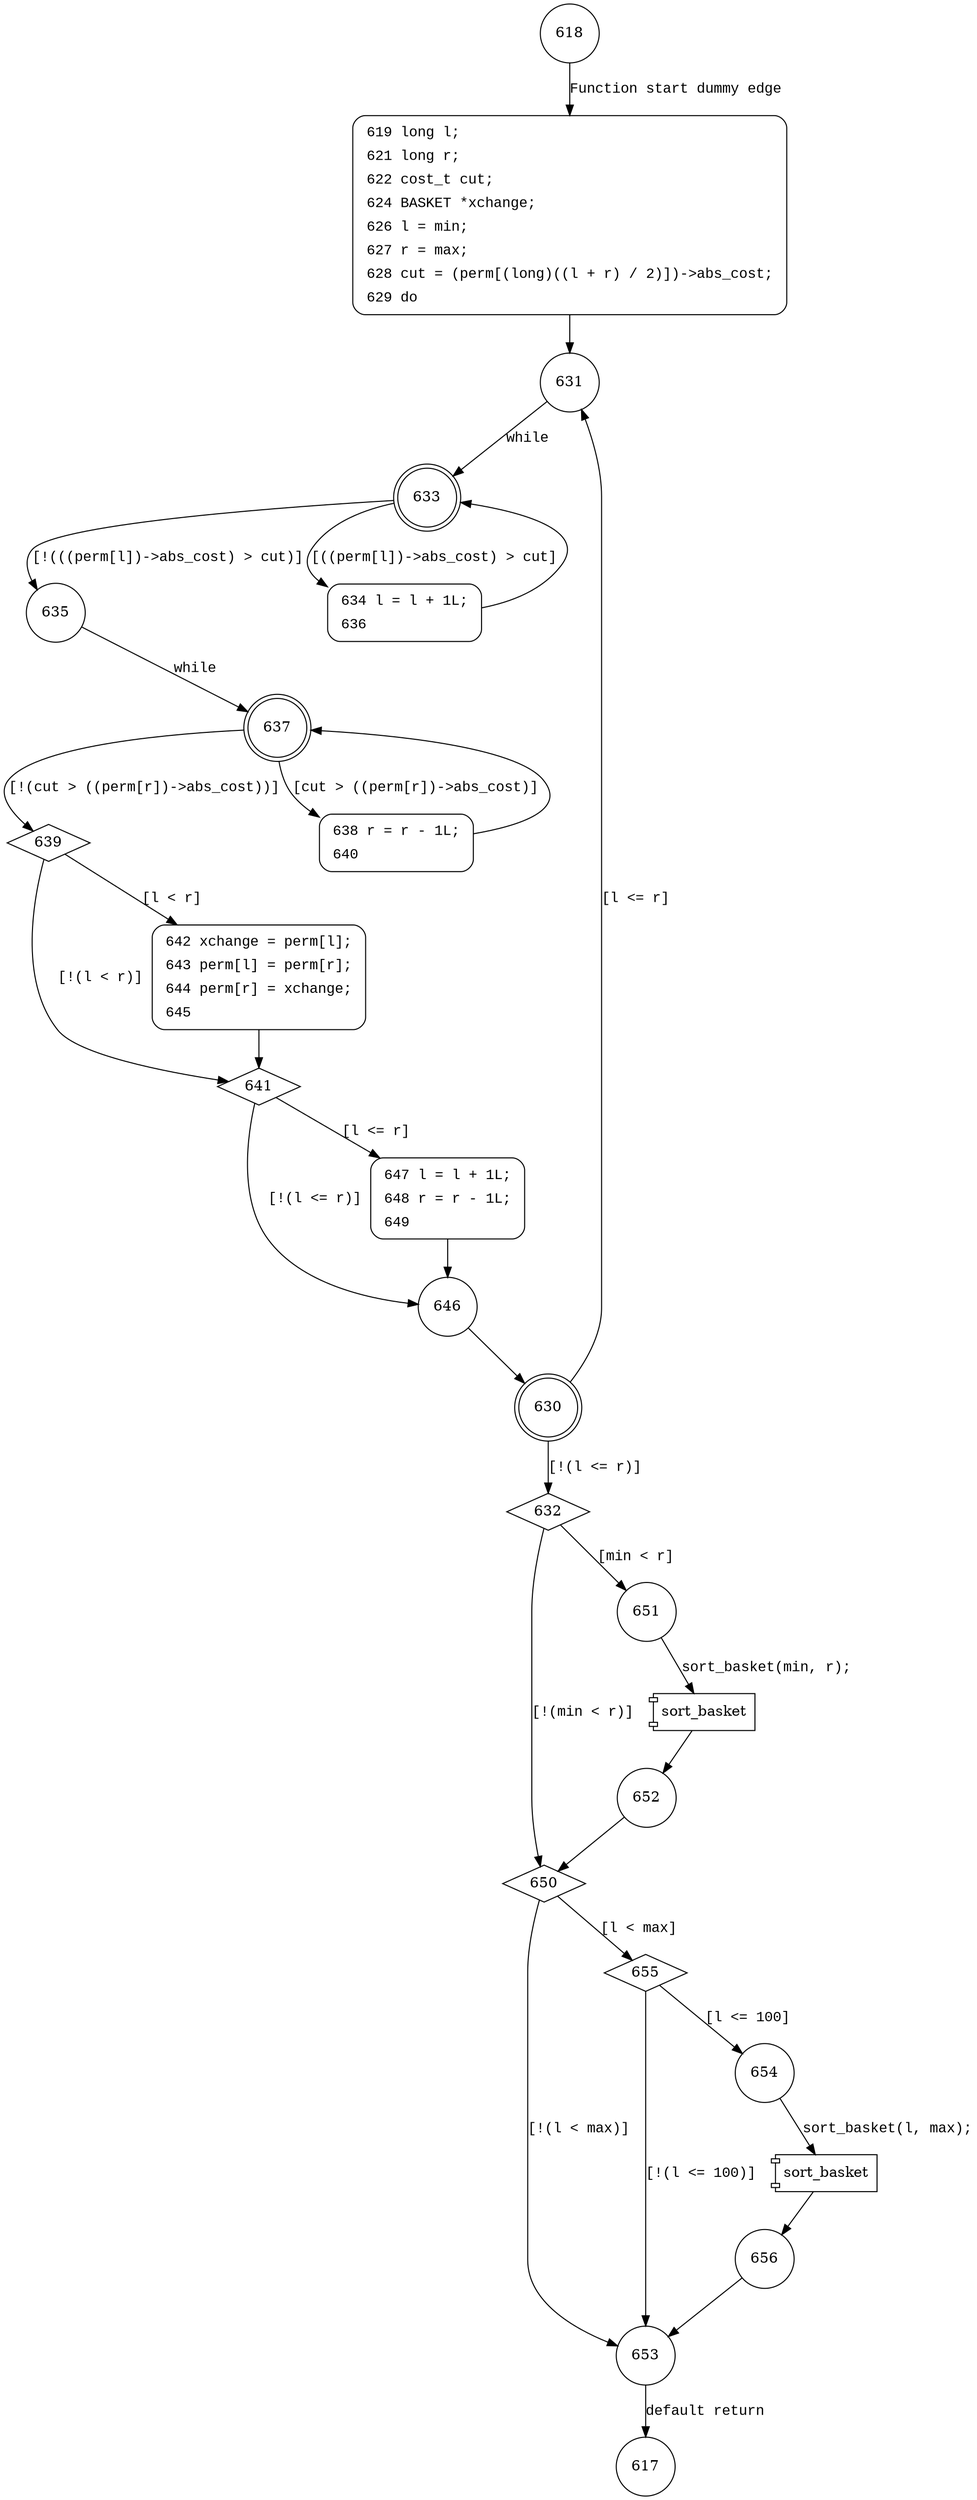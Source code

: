 digraph sort_basket {
618 [shape="circle"]
619 [shape="circle"]
631 [shape="circle"]
633 [shape="doublecircle"]
635 [shape="circle"]
634 [shape="circle"]
637 [shape="doublecircle"]
639 [shape="diamond"]
638 [shape="circle"]
641 [shape="diamond"]
642 [shape="circle"]
646 [shape="circle"]
647 [shape="circle"]
630 [shape="doublecircle"]
632 [shape="diamond"]
650 [shape="diamond"]
651 [shape="circle"]
652 [shape="circle"]
653 [shape="circle"]
655 [shape="diamond"]
654 [shape="circle"]
656 [shape="circle"]
617 [shape="circle"]
619 [style="filled,bold" penwidth="1" fillcolor="white" fontname="Courier New" shape="Mrecord" label=<<table border="0" cellborder="0" cellpadding="3" bgcolor="white"><tr><td align="right">619</td><td align="left">long l;</td></tr><tr><td align="right">621</td><td align="left">long r;</td></tr><tr><td align="right">622</td><td align="left">cost_t cut;</td></tr><tr><td align="right">624</td><td align="left">BASKET *xchange;</td></tr><tr><td align="right">626</td><td align="left">l = min;</td></tr><tr><td align="right">627</td><td align="left">r = max;</td></tr><tr><td align="right">628</td><td align="left">cut = (perm[(long)((l + r) / 2)])-&gt;abs_cost;</td></tr><tr><td align="right">629</td><td align="left">do</td></tr></table>>]
619 -> 631[label=""]
634 [style="filled,bold" penwidth="1" fillcolor="white" fontname="Courier New" shape="Mrecord" label=<<table border="0" cellborder="0" cellpadding="3" bgcolor="white"><tr><td align="right">634</td><td align="left">l = l + 1L;</td></tr><tr><td align="right">636</td><td align="left"></td></tr></table>>]
634 -> 633[label=""]
638 [style="filled,bold" penwidth="1" fillcolor="white" fontname="Courier New" shape="Mrecord" label=<<table border="0" cellborder="0" cellpadding="3" bgcolor="white"><tr><td align="right">638</td><td align="left">r = r - 1L;</td></tr><tr><td align="right">640</td><td align="left"></td></tr></table>>]
638 -> 637[label=""]
642 [style="filled,bold" penwidth="1" fillcolor="white" fontname="Courier New" shape="Mrecord" label=<<table border="0" cellborder="0" cellpadding="3" bgcolor="white"><tr><td align="right">642</td><td align="left">xchange = perm[l];</td></tr><tr><td align="right">643</td><td align="left">perm[l] = perm[r];</td></tr><tr><td align="right">644</td><td align="left">perm[r] = xchange;</td></tr><tr><td align="right">645</td><td align="left"></td></tr></table>>]
642 -> 641[label=""]
647 [style="filled,bold" penwidth="1" fillcolor="white" fontname="Courier New" shape="Mrecord" label=<<table border="0" cellborder="0" cellpadding="3" bgcolor="white"><tr><td align="right">647</td><td align="left">l = l + 1L;</td></tr><tr><td align="right">648</td><td align="left">r = r - 1L;</td></tr><tr><td align="right">649</td><td align="left"></td></tr></table>>]
647 -> 646[label=""]
618 -> 619 [label="Function start dummy edge" fontname="Courier New"]
631 -> 633 [label="while" fontname="Courier New"]
633 -> 635 [label="[!(((perm[l])->abs_cost) > cut)]" fontname="Courier New"]
633 -> 634 [label="[((perm[l])->abs_cost) > cut]" fontname="Courier New"]
635 -> 637 [label="while" fontname="Courier New"]
637 -> 639 [label="[!(cut > ((perm[r])->abs_cost))]" fontname="Courier New"]
637 -> 638 [label="[cut > ((perm[r])->abs_cost)]" fontname="Courier New"]
639 -> 641 [label="[!(l < r)]" fontname="Courier New"]
639 -> 642 [label="[l < r]" fontname="Courier New"]
641 -> 646 [label="[!(l <= r)]" fontname="Courier New"]
641 -> 647 [label="[l <= r]" fontname="Courier New"]
646 -> 630 [label="" fontname="Courier New"]
630 -> 632 [label="[!(l <= r)]" fontname="Courier New"]
630 -> 631 [label="[l <= r]" fontname="Courier New"]
632 -> 650 [label="[!(min < r)]" fontname="Courier New"]
632 -> 651 [label="[min < r]" fontname="Courier New"]
100005 [shape="component" label="sort_basket"]
651 -> 100005 [label="sort_basket(min, r);" fontname="Courier New"]
100005 -> 652 [label="" fontname="Courier New"]
650 -> 653 [label="[!(l < max)]" fontname="Courier New"]
650 -> 655 [label="[l < max]" fontname="Courier New"]
655 -> 653 [label="[!(l <= 100)]" fontname="Courier New"]
655 -> 654 [label="[l <= 100]" fontname="Courier New"]
100006 [shape="component" label="sort_basket"]
654 -> 100006 [label="sort_basket(l, max);" fontname="Courier New"]
100006 -> 656 [label="" fontname="Courier New"]
653 -> 617 [label="default return" fontname="Courier New"]
652 -> 650 [label="" fontname="Courier New"]
656 -> 653 [label="" fontname="Courier New"]
}